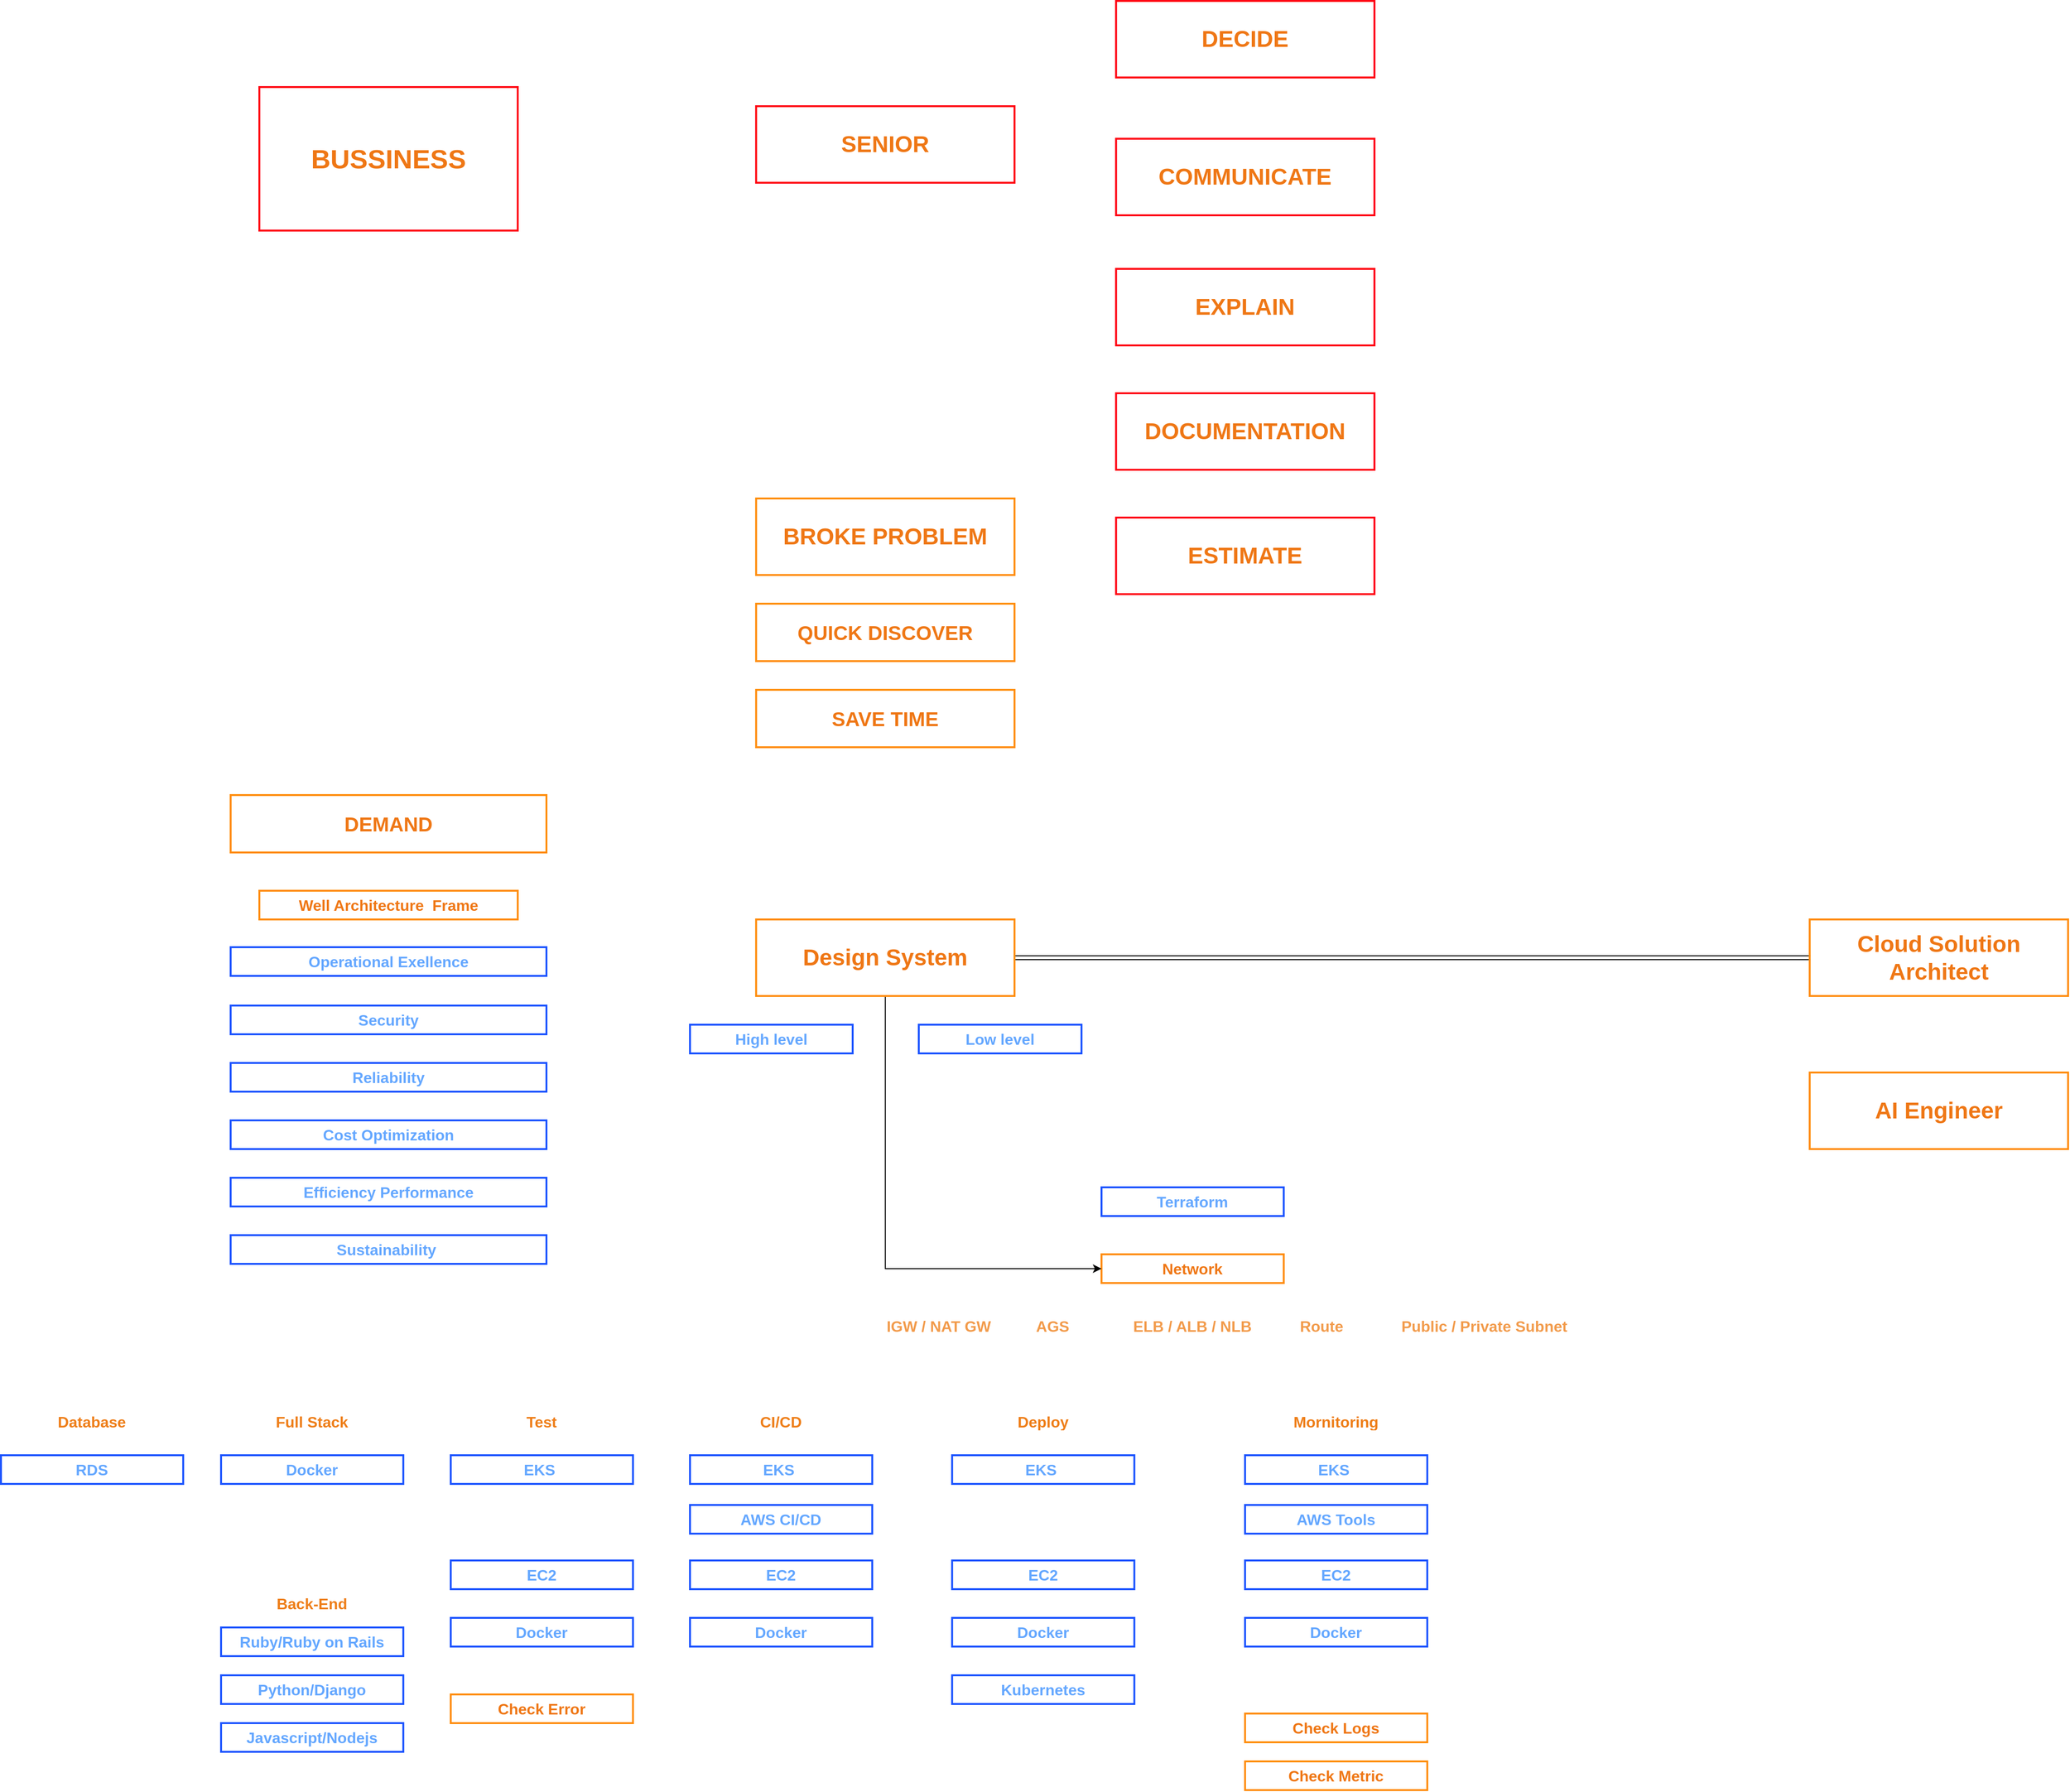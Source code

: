 <mxfile version="24.6.4" type="github" pages="2">
  <diagram name="Trang-1" id="ujEET1riT07Mne3FGxFI">
    <mxGraphModel dx="4017" dy="3039" grid="1" gridSize="10" guides="1" tooltips="1" connect="1" arrows="1" fold="1" page="1" pageScale="1" pageWidth="827" pageHeight="583" math="0" shadow="0">
      <root>
        <mxCell id="0" />
        <mxCell id="1" parent="0" />
        <mxCell id="cPMbkRboFeWKnEb1X97w-1" value="EKS&amp;nbsp;" style="text;html=1;strokeColor=#1a53ff;fillColor=none;align=center;verticalAlign=middle;whiteSpace=wrap;rounded=0;fontSize=16;fontStyle=1;fontColor=#64a7ff;strokeWidth=2;" parent="1" vertex="1">
          <mxGeometry x="203.89" y="210" width="190.41" height="30" as="geometry" />
        </mxCell>
        <mxCell id="cPMbkRboFeWKnEb1X97w-2" value="Deploy" style="text;html=1;strokeColor=none;fillColor=none;align=center;verticalAlign=middle;whiteSpace=wrap;rounded=0;fontSize=16;fontStyle=1;fontColor=#ed7100;opacity=80;textOpacity=90;" parent="1" vertex="1">
          <mxGeometry x="259.09" y="160" width="80" height="30" as="geometry" />
        </mxCell>
        <mxCell id="cPMbkRboFeWKnEb1X97w-4" value="EC2" style="text;html=1;strokeColor=#1a53ff;fillColor=none;align=center;verticalAlign=middle;whiteSpace=wrap;rounded=0;fontSize=16;fontStyle=1;fontColor=#64a7ff;strokeWidth=2;" parent="1" vertex="1">
          <mxGeometry x="203.89" y="320" width="190.41" height="30" as="geometry" />
        </mxCell>
        <mxCell id="cPMbkRboFeWKnEb1X97w-5" value="Kubernetes" style="text;html=1;strokeColor=#1a53ff;fillColor=none;align=center;verticalAlign=middle;whiteSpace=wrap;rounded=0;fontSize=16;fontStyle=1;fontColor=#64a7ff;strokeWidth=2;" parent="1" vertex="1">
          <mxGeometry x="203.89" y="440" width="190.41" height="30" as="geometry" />
        </mxCell>
        <mxCell id="cPMbkRboFeWKnEb1X97w-6" value="Docker" style="text;html=1;strokeColor=#1a53ff;fillColor=none;align=center;verticalAlign=middle;whiteSpace=wrap;rounded=0;fontSize=16;fontStyle=1;fontColor=#64a7ff;strokeWidth=2;" parent="1" vertex="1">
          <mxGeometry x="203.89" y="380" width="190.41" height="30" as="geometry" />
        </mxCell>
        <mxCell id="cPMbkRboFeWKnEb1X97w-8" value="Terraform" style="text;html=1;strokeColor=#1a53ff;fillColor=none;align=center;verticalAlign=middle;whiteSpace=wrap;rounded=0;fontSize=16;fontStyle=1;fontColor=#64a7ff;strokeWidth=2;" parent="1" vertex="1">
          <mxGeometry x="360" y="-70" width="190.41" height="30" as="geometry" />
        </mxCell>
        <mxCell id="cPMbkRboFeWKnEb1X97w-9" value="EKS&amp;nbsp;" style="text;html=1;strokeColor=#1a53ff;fillColor=none;align=center;verticalAlign=middle;whiteSpace=wrap;rounded=0;fontSize=16;fontStyle=1;fontColor=#64a7ff;strokeWidth=2;" parent="1" vertex="1">
          <mxGeometry x="510" y="210" width="190.41" height="30" as="geometry" />
        </mxCell>
        <mxCell id="cPMbkRboFeWKnEb1X97w-10" value="Mornitoring" style="text;html=1;strokeColor=none;fillColor=none;align=center;verticalAlign=middle;whiteSpace=wrap;rounded=0;fontSize=16;fontStyle=1;fontColor=#ed7100;opacity=80;textOpacity=90;" parent="1" vertex="1">
          <mxGeometry x="565.2" y="160" width="80" height="30" as="geometry" />
        </mxCell>
        <mxCell id="cPMbkRboFeWKnEb1X97w-11" value="EC2" style="text;html=1;strokeColor=#1a53ff;fillColor=none;align=center;verticalAlign=middle;whiteSpace=wrap;rounded=0;fontSize=16;fontStyle=1;fontColor=#64a7ff;strokeWidth=2;" parent="1" vertex="1">
          <mxGeometry x="509.99" y="320" width="190.41" height="30" as="geometry" />
        </mxCell>
        <mxCell id="cPMbkRboFeWKnEb1X97w-12" value="AWS Tools" style="text;html=1;strokeColor=#1a53ff;fillColor=none;align=center;verticalAlign=middle;whiteSpace=wrap;rounded=0;fontSize=16;fontStyle=1;fontColor=#64a7ff;strokeWidth=2;" parent="1" vertex="1">
          <mxGeometry x="510" y="262" width="190.41" height="30" as="geometry" />
        </mxCell>
        <mxCell id="cPMbkRboFeWKnEb1X97w-13" value="Docker" style="text;html=1;strokeColor=#1a53ff;fillColor=none;align=center;verticalAlign=middle;whiteSpace=wrap;rounded=0;fontSize=16;fontStyle=1;fontColor=#64a7ff;strokeWidth=2;" parent="1" vertex="1">
          <mxGeometry x="510" y="380" width="190.41" height="30" as="geometry" />
        </mxCell>
        <mxCell id="cPMbkRboFeWKnEb1X97w-14" value="EKS&amp;nbsp;" style="text;html=1;strokeColor=#1a53ff;fillColor=none;align=center;verticalAlign=middle;whiteSpace=wrap;rounded=0;fontSize=16;fontStyle=1;fontColor=#64a7ff;strokeWidth=2;" parent="1" vertex="1">
          <mxGeometry x="-70" y="210" width="190.41" height="30" as="geometry" />
        </mxCell>
        <mxCell id="cPMbkRboFeWKnEb1X97w-15" value="CI/CD" style="text;html=1;strokeColor=none;fillColor=none;align=center;verticalAlign=middle;whiteSpace=wrap;rounded=0;fontSize=16;fontStyle=1;fontColor=#ed7100;opacity=80;textOpacity=90;" parent="1" vertex="1">
          <mxGeometry x="-14.8" y="160" width="80" height="30" as="geometry" />
        </mxCell>
        <mxCell id="cPMbkRboFeWKnEb1X97w-16" value="EC2" style="text;html=1;strokeColor=#1a53ff;fillColor=none;align=center;verticalAlign=middle;whiteSpace=wrap;rounded=0;fontSize=16;fontStyle=1;fontColor=#64a7ff;strokeWidth=2;" parent="1" vertex="1">
          <mxGeometry x="-70.01" y="320" width="190.41" height="30" as="geometry" />
        </mxCell>
        <mxCell id="cPMbkRboFeWKnEb1X97w-17" value="AWS CI/CD" style="text;html=1;strokeColor=#1a53ff;fillColor=none;align=center;verticalAlign=middle;whiteSpace=wrap;rounded=0;fontSize=16;fontStyle=1;fontColor=#64a7ff;strokeWidth=2;" parent="1" vertex="1">
          <mxGeometry x="-70.01" y="262" width="190.41" height="30" as="geometry" />
        </mxCell>
        <mxCell id="cPMbkRboFeWKnEb1X97w-18" value="Docker" style="text;html=1;strokeColor=#1a53ff;fillColor=none;align=center;verticalAlign=middle;whiteSpace=wrap;rounded=0;fontSize=16;fontStyle=1;fontColor=#64a7ff;strokeWidth=2;" parent="1" vertex="1">
          <mxGeometry x="-70" y="380" width="190.41" height="30" as="geometry" />
        </mxCell>
        <mxCell id="-tKb0X7vPReTpXO9XSrU-1" value="Docker" style="text;html=1;strokeColor=#1a53ff;fillColor=none;align=center;verticalAlign=middle;whiteSpace=wrap;rounded=0;fontSize=16;fontStyle=1;fontColor=#64a7ff;strokeWidth=2;" parent="1" vertex="1">
          <mxGeometry x="-560" y="210" width="190.41" height="30" as="geometry" />
        </mxCell>
        <mxCell id="-tKb0X7vPReTpXO9XSrU-2" value="Full Stack" style="text;html=1;strokeColor=none;fillColor=none;align=center;verticalAlign=middle;whiteSpace=wrap;rounded=0;fontSize=16;fontStyle=1;fontColor=#ed7100;opacity=80;textOpacity=90;" parent="1" vertex="1">
          <mxGeometry x="-504.8" y="160" width="80" height="30" as="geometry" />
        </mxCell>
        <mxCell id="-tKb0X7vPReTpXO9XSrU-3" value="Database" style="text;html=1;strokeColor=none;fillColor=none;align=center;verticalAlign=middle;whiteSpace=wrap;rounded=0;fontSize=16;fontStyle=1;fontColor=#ed7100;opacity=80;textOpacity=90;" parent="1" vertex="1">
          <mxGeometry x="-734.8" y="160" width="80" height="30" as="geometry" />
        </mxCell>
        <mxCell id="-tKb0X7vPReTpXO9XSrU-4" value="Network" style="text;html=1;strokeColor=#ff8d0a;fillColor=none;align=center;verticalAlign=middle;whiteSpace=wrap;rounded=0;fontSize=16;fontStyle=1;fontColor=#ef7715;strokeWidth=2;" parent="1" vertex="1">
          <mxGeometry x="360" width="190.41" height="30" as="geometry" />
        </mxCell>
        <mxCell id="-tKb0X7vPReTpXO9XSrU-5" value="AGS" style="text;html=1;strokeColor=none;fillColor=none;align=center;verticalAlign=middle;whiteSpace=wrap;rounded=0;fontSize=16;fontStyle=1;fontColor=#ed7100;opacity=50;textOpacity=70;" parent="1" vertex="1">
          <mxGeometry x="269.09" y="60" width="80" height="30" as="geometry" />
        </mxCell>
        <mxCell id="-tKb0X7vPReTpXO9XSrU-6" value="ELB / ALB / NLB" style="text;html=1;strokeColor=none;fillColor=none;align=center;verticalAlign=middle;whiteSpace=wrap;rounded=0;fontSize=16;fontStyle=1;fontColor=#ed7100;opacity=50;textOpacity=70;" parent="1" vertex="1">
          <mxGeometry x="385.21" y="60" width="140" height="30" as="geometry" />
        </mxCell>
        <mxCell id="-tKb0X7vPReTpXO9XSrU-7" value="Route" style="text;html=1;strokeColor=none;fillColor=none;align=center;verticalAlign=middle;whiteSpace=wrap;rounded=0;fontSize=16;fontStyle=1;fontColor=#ed7100;opacity=50;textOpacity=70;" parent="1" vertex="1">
          <mxGeometry x="550.41" y="60" width="80" height="30" as="geometry" />
        </mxCell>
        <mxCell id="-tKb0X7vPReTpXO9XSrU-8" value="Public / Private Subnet" style="text;html=1;strokeColor=none;fillColor=none;align=center;verticalAlign=middle;whiteSpace=wrap;rounded=0;fontSize=16;fontStyle=1;fontColor=#ed7100;opacity=50;textOpacity=70;" parent="1" vertex="1">
          <mxGeometry x="670" y="60" width="180" height="30" as="geometry" />
        </mxCell>
        <mxCell id="-tKb0X7vPReTpXO9XSrU-9" value="IGW / NAT GW" style="text;html=1;strokeColor=none;fillColor=none;align=center;verticalAlign=middle;whiteSpace=wrap;rounded=0;fontSize=16;fontStyle=1;fontColor=#ed7100;opacity=50;textOpacity=70;" parent="1" vertex="1">
          <mxGeometry x="130" y="60" width="120" height="30" as="geometry" />
        </mxCell>
        <mxCell id="-tKb0X7vPReTpXO9XSrU-10" value="RDS" style="text;html=1;strokeColor=#1a53ff;fillColor=none;align=center;verticalAlign=middle;whiteSpace=wrap;rounded=0;fontSize=16;fontStyle=1;fontColor=#64a7ff;strokeWidth=2;" parent="1" vertex="1">
          <mxGeometry x="-790" y="210" width="190.41" height="30" as="geometry" />
        </mxCell>
        <mxCell id="-tKb0X7vPReTpXO9XSrU-13" value="Well Architecture&amp;nbsp; Frame" style="text;html=1;strokeColor=#ff8d0a;fillColor=none;align=center;verticalAlign=middle;whiteSpace=wrap;rounded=0;fontSize=16;fontStyle=1;fontColor=#ef7715;strokeWidth=2;" parent="1" vertex="1">
          <mxGeometry x="-520" y="-380" width="270" height="30" as="geometry" />
        </mxCell>
        <mxCell id="-tKb0X7vPReTpXO9XSrU-14" value="Operational Exellence" style="text;html=1;strokeColor=#1a53ff;fillColor=none;align=center;verticalAlign=middle;whiteSpace=wrap;rounded=0;fontSize=16;fontStyle=1;fontColor=#64a7ff;strokeWidth=2;" parent="1" vertex="1">
          <mxGeometry x="-550" y="-321" width="330" height="30" as="geometry" />
        </mxCell>
        <mxCell id="-tKb0X7vPReTpXO9XSrU-16" value="Security" style="text;html=1;strokeColor=#1a53ff;fillColor=none;align=center;verticalAlign=middle;whiteSpace=wrap;rounded=0;fontSize=16;fontStyle=1;fontColor=#64a7ff;strokeWidth=2;" parent="1" vertex="1">
          <mxGeometry x="-550" y="-260" width="330" height="30" as="geometry" />
        </mxCell>
        <mxCell id="-tKb0X7vPReTpXO9XSrU-17" value="Reliability" style="text;html=1;strokeColor=#1a53ff;fillColor=none;align=center;verticalAlign=middle;whiteSpace=wrap;rounded=0;fontSize=16;fontStyle=1;fontColor=#64a7ff;strokeWidth=2;" parent="1" vertex="1">
          <mxGeometry x="-550" y="-200" width="330" height="30" as="geometry" />
        </mxCell>
        <mxCell id="-tKb0X7vPReTpXO9XSrU-18" value="Cost Optimization" style="text;html=1;strokeColor=#1a53ff;fillColor=none;align=center;verticalAlign=middle;whiteSpace=wrap;rounded=0;fontSize=16;fontStyle=1;fontColor=#64a7ff;strokeWidth=2;" parent="1" vertex="1">
          <mxGeometry x="-550" y="-140" width="330" height="30" as="geometry" />
        </mxCell>
        <mxCell id="-tKb0X7vPReTpXO9XSrU-19" value="Efficiency Performance" style="text;html=1;strokeColor=#1a53ff;fillColor=none;align=center;verticalAlign=middle;whiteSpace=wrap;rounded=0;fontSize=16;fontStyle=1;fontColor=#64a7ff;strokeWidth=2;" parent="1" vertex="1">
          <mxGeometry x="-550" y="-80" width="330" height="30" as="geometry" />
        </mxCell>
        <mxCell id="-tKb0X7vPReTpXO9XSrU-20" value="Sustainability&amp;nbsp;" style="text;html=1;strokeColor=#1a53ff;fillColor=none;align=center;verticalAlign=middle;whiteSpace=wrap;rounded=0;fontSize=16;fontStyle=1;fontColor=#64a7ff;strokeWidth=2;" parent="1" vertex="1">
          <mxGeometry x="-550" y="-20" width="330" height="30" as="geometry" />
        </mxCell>
        <mxCell id="-tKb0X7vPReTpXO9XSrU-23" style="edgeStyle=orthogonalEdgeStyle;rounded=0;orthogonalLoop=1;jettySize=auto;html=1;exitX=0.5;exitY=1;exitDx=0;exitDy=0;entryX=0;entryY=0.5;entryDx=0;entryDy=0;" parent="1" source="-tKb0X7vPReTpXO9XSrU-21" target="-tKb0X7vPReTpXO9XSrU-4" edge="1">
          <mxGeometry relative="1" as="geometry" />
        </mxCell>
        <mxCell id="AHxGHxpkZG729FD5Jr13-1" style="edgeStyle=orthogonalEdgeStyle;rounded=0;orthogonalLoop=1;jettySize=auto;html=1;entryX=0;entryY=0.5;entryDx=0;entryDy=0;shape=link;" parent="1" source="-tKb0X7vPReTpXO9XSrU-21" target="VqSbP30gdeHqLsABzozv-1" edge="1">
          <mxGeometry relative="1" as="geometry" />
        </mxCell>
        <mxCell id="-tKb0X7vPReTpXO9XSrU-21" value="&lt;font style=&quot;font-size: 24px;&quot;&gt;Design System&lt;/font&gt;" style="text;html=1;strokeColor=#ff8d0a;fillColor=none;align=center;verticalAlign=middle;whiteSpace=wrap;rounded=0;fontSize=16;fontStyle=1;fontColor=#ef7715;strokeWidth=2;" parent="1" vertex="1">
          <mxGeometry x="-0.91" y="-350" width="270" height="80" as="geometry" />
        </mxCell>
        <mxCell id="-tKb0X7vPReTpXO9XSrU-24" value="High level" style="text;html=1;strokeColor=#1a53ff;fillColor=none;align=center;verticalAlign=middle;whiteSpace=wrap;rounded=0;fontSize=16;fontStyle=1;fontColor=#64a7ff;strokeWidth=2;" parent="1" vertex="1">
          <mxGeometry x="-70.01" y="-240" width="170" height="30" as="geometry" />
        </mxCell>
        <mxCell id="-tKb0X7vPReTpXO9XSrU-25" value="Low level" style="text;html=1;strokeColor=#1a53ff;fillColor=none;align=center;verticalAlign=middle;whiteSpace=wrap;rounded=0;fontSize=16;fontStyle=1;fontColor=#64a7ff;strokeWidth=2;" parent="1" vertex="1">
          <mxGeometry x="169.09" y="-240" width="170" height="30" as="geometry" />
        </mxCell>
        <mxCell id="VJEER4OFfLnJNh75TgYW-2" value="Test" style="text;html=1;strokeColor=none;fillColor=none;align=center;verticalAlign=middle;whiteSpace=wrap;rounded=0;fontSize=16;fontStyle=1;fontColor=#ed7100;opacity=80;textOpacity=90;" parent="1" vertex="1">
          <mxGeometry x="-264.8" y="160" width="80" height="30" as="geometry" />
        </mxCell>
        <mxCell id="VJEER4OFfLnJNh75TgYW-3" value="EKS&amp;nbsp;" style="text;html=1;strokeColor=#1a53ff;fillColor=none;align=center;verticalAlign=middle;whiteSpace=wrap;rounded=0;fontSize=16;fontStyle=1;fontColor=#64a7ff;strokeWidth=2;" parent="1" vertex="1">
          <mxGeometry x="-320" y="210" width="190.41" height="30" as="geometry" />
        </mxCell>
        <mxCell id="VJEER4OFfLnJNh75TgYW-4" value="EC2" style="text;html=1;strokeColor=#1a53ff;fillColor=none;align=center;verticalAlign=middle;whiteSpace=wrap;rounded=0;fontSize=16;fontStyle=1;fontColor=#64a7ff;strokeWidth=2;" parent="1" vertex="1">
          <mxGeometry x="-320.01" y="320" width="190.41" height="30" as="geometry" />
        </mxCell>
        <mxCell id="VJEER4OFfLnJNh75TgYW-6" value="Docker" style="text;html=1;strokeColor=#1a53ff;fillColor=none;align=center;verticalAlign=middle;whiteSpace=wrap;rounded=0;fontSize=16;fontStyle=1;fontColor=#64a7ff;strokeWidth=2;" parent="1" vertex="1">
          <mxGeometry x="-320" y="380" width="190.41" height="30" as="geometry" />
        </mxCell>
        <mxCell id="_DJAbIojodz0pSCEuxrS-1" value="&lt;span style=&quot;font-size: 24px;&quot;&gt;BROKE PROBLEM&lt;/span&gt;" style="text;html=1;strokeColor=#ff8d0a;fillColor=none;align=center;verticalAlign=middle;whiteSpace=wrap;rounded=0;fontSize=16;fontStyle=1;fontColor=#ef7715;strokeWidth=2;" parent="1" vertex="1">
          <mxGeometry x="-0.91" y="-790" width="270" height="80" as="geometry" />
        </mxCell>
        <mxCell id="_DJAbIojodz0pSCEuxrS-2" value="QUICK DISCOVER" style="text;html=1;strokeColor=#ff8d0a;fillColor=none;align=center;verticalAlign=middle;whiteSpace=wrap;rounded=0;fontSize=21;fontStyle=1;fontColor=#ef7715;strokeWidth=2;" parent="1" vertex="1">
          <mxGeometry x="-0.91" y="-680" width="270" height="60" as="geometry" />
        </mxCell>
        <mxCell id="rnrWlKSzuoKKv4Rg9jxv-1" value="DEMAND" style="text;html=1;strokeColor=#ff8d0a;fillColor=none;align=center;verticalAlign=middle;whiteSpace=wrap;rounded=0;fontSize=21;fontStyle=1;fontColor=#ef7715;strokeWidth=2;" parent="1" vertex="1">
          <mxGeometry x="-550" y="-480" width="330" height="60" as="geometry" />
        </mxCell>
        <mxCell id="VqSbP30gdeHqLsABzozv-1" value="&lt;font style=&quot;font-size: 24px;&quot;&gt;Cloud Solution Architect&lt;/font&gt;" style="text;html=1;strokeColor=#ff8d0a;fillColor=none;align=center;verticalAlign=middle;whiteSpace=wrap;rounded=0;fontSize=16;fontStyle=1;fontColor=#ef7715;strokeWidth=2;" parent="1" vertex="1">
          <mxGeometry x="1100" y="-350" width="270" height="80" as="geometry" />
        </mxCell>
        <mxCell id="VqSbP30gdeHqLsABzozv-3" value="SAVE TIME" style="text;html=1;strokeColor=#ff8d0a;fillColor=none;align=center;verticalAlign=middle;whiteSpace=wrap;rounded=0;fontSize=21;fontStyle=1;fontColor=#ef7715;strokeWidth=2;" parent="1" vertex="1">
          <mxGeometry x="-0.9" y="-590" width="270" height="60" as="geometry" />
        </mxCell>
        <mxCell id="hmmZ-md2p80IemaL2Qtf-1" value="Ruby/Ruby on Rails&lt;span style=&quot;color: rgba(0, 0, 0, 0); font-family: monospace; font-size: 0px; font-weight: 400; text-align: start; text-wrap: nowrap;&quot;&gt;%3CmxGraphModel%3E%3Croot%3E%3CmxCell%20id%3D%220%22%2F%3E%3CmxCell%20id%3D%221%22%20parent%3D%220%22%2F%3E%3CmxCell%20id%3D%222%22%20value%3D%22Docker%22%20style%3D%22text%3Bhtml%3D1%3BstrokeColor%3D%231a53ff%3BfillColor%3Dnone%3Balign%3Dcenter%3BverticalAlign%3Dmiddle%3BwhiteSpace%3Dwrap%3Brounded%3D0%3BfontSize%3D16%3BfontStyle%3D1%3BfontColor%3D%2364a7ff%3BstrokeWidth%3D2%3B%22%20vertex%3D%221%22%20parent%3D%221%22%3E%3CmxGeometry%20x%3D%22-560%22%20y%3D%22210%22%20width%3D%22190.41%22%20height%3D%2230%22%20as%3D%22geometry%22%2F%3E%3C%2FmxCell%3E%3C%2Froot%3E%3C%2FmxGraphModel%3E&lt;/span&gt;" style="text;html=1;strokeColor=#1a53ff;fillColor=none;align=center;verticalAlign=middle;whiteSpace=wrap;rounded=0;fontSize=16;fontStyle=1;fontColor=#64a7ff;strokeWidth=2;" parent="1" vertex="1">
          <mxGeometry x="-560" y="390" width="190.41" height="30" as="geometry" />
        </mxCell>
        <mxCell id="hmmZ-md2p80IemaL2Qtf-2" value="Python/Django" style="text;html=1;strokeColor=#1a53ff;fillColor=none;align=center;verticalAlign=middle;whiteSpace=wrap;rounded=0;fontSize=16;fontStyle=1;fontColor=#64a7ff;strokeWidth=2;" parent="1" vertex="1">
          <mxGeometry x="-560" y="440" width="190.41" height="30" as="geometry" />
        </mxCell>
        <mxCell id="hmmZ-md2p80IemaL2Qtf-3" value="Javascript/Nodejs" style="text;html=1;strokeColor=#1a53ff;fillColor=none;align=center;verticalAlign=middle;whiteSpace=wrap;rounded=0;fontSize=16;fontStyle=1;fontColor=#64a7ff;strokeWidth=2;" parent="1" vertex="1">
          <mxGeometry x="-560" y="490" width="190.41" height="30" as="geometry" />
        </mxCell>
        <mxCell id="hmmZ-md2p80IemaL2Qtf-4" value="Back-End" style="text;html=1;strokeColor=none;fillColor=none;align=center;verticalAlign=middle;whiteSpace=wrap;rounded=0;fontSize=16;fontStyle=1;fontColor=#ed7100;opacity=80;textOpacity=90;" parent="1" vertex="1">
          <mxGeometry x="-504.8" y="350" width="80" height="30" as="geometry" />
        </mxCell>
        <mxCell id="CieUn2j9MuOwByOzaxfd-1" value="&lt;span style=&quot;font-size: 24px;&quot;&gt;SENIOR&lt;/span&gt;" style="text;html=1;strokeColor=#FF0011;fillColor=none;align=center;verticalAlign=middle;whiteSpace=wrap;rounded=0;fontSize=16;fontStyle=1;fontColor=#ef7715;strokeWidth=2;" parent="1" vertex="1">
          <mxGeometry x="-0.9" y="-1200" width="270" height="80" as="geometry" />
        </mxCell>
        <mxCell id="CieUn2j9MuOwByOzaxfd-2" value="&lt;span style=&quot;font-size: 24px;&quot;&gt;DECIDE&lt;/span&gt;" style="text;html=1;strokeColor=#FF0011;fillColor=none;align=center;verticalAlign=middle;whiteSpace=wrap;rounded=0;fontSize=16;fontStyle=1;fontColor=#ef7715;strokeWidth=2;" parent="1" vertex="1">
          <mxGeometry x="375.2" y="-1310" width="270" height="80" as="geometry" />
        </mxCell>
        <mxCell id="CieUn2j9MuOwByOzaxfd-3" value="&lt;span style=&quot;font-size: 24px;&quot;&gt;COMMUNICATE&lt;/span&gt;" style="text;html=1;strokeColor=#FF0011;fillColor=none;align=center;verticalAlign=middle;whiteSpace=wrap;rounded=0;fontSize=16;fontStyle=1;fontColor=#ef7715;strokeWidth=2;" parent="1" vertex="1">
          <mxGeometry x="375.2" y="-1166" width="270" height="80" as="geometry" />
        </mxCell>
        <mxCell id="CieUn2j9MuOwByOzaxfd-4" value="&lt;span style=&quot;font-size: 24px;&quot;&gt;EXPLAIN&lt;/span&gt;" style="text;html=1;strokeColor=#FF0011;fillColor=none;align=center;verticalAlign=middle;whiteSpace=wrap;rounded=0;fontSize=16;fontStyle=1;fontColor=#ef7715;strokeWidth=2;" parent="1" vertex="1">
          <mxGeometry x="375.2" y="-1030" width="270" height="80" as="geometry" />
        </mxCell>
        <mxCell id="4g-upzfsBoQSluLP9EnY-1" value="&lt;span style=&quot;font-size: 28px;&quot;&gt;BUSSINESS&lt;/span&gt;" style="text;html=1;strokeColor=#FF0011;fillColor=none;align=center;verticalAlign=middle;whiteSpace=wrap;rounded=0;fontSize=16;fontStyle=1;fontColor=#ef7715;strokeWidth=2;" parent="1" vertex="1">
          <mxGeometry x="-520" y="-1220" width="270" height="150" as="geometry" />
        </mxCell>
        <mxCell id="4g-upzfsBoQSluLP9EnY-2" value="&lt;span style=&quot;font-size: 24px;&quot;&gt;DOCUMENTATION&lt;/span&gt;" style="text;html=1;strokeColor=#FF0011;fillColor=none;align=center;verticalAlign=middle;whiteSpace=wrap;rounded=0;fontSize=16;fontStyle=1;fontColor=#ef7715;strokeWidth=2;" parent="1" vertex="1">
          <mxGeometry x="375.2" y="-900" width="270" height="80" as="geometry" />
        </mxCell>
        <mxCell id="4g-upzfsBoQSluLP9EnY-3" value="&lt;span style=&quot;font-size: 24px;&quot;&gt;AI Engineer&lt;/span&gt;" style="text;html=1;strokeColor=#ff8d0a;fillColor=none;align=center;verticalAlign=middle;whiteSpace=wrap;rounded=0;fontSize=16;fontStyle=1;fontColor=#ef7715;strokeWidth=2;" parent="1" vertex="1">
          <mxGeometry x="1100" y="-190" width="270" height="80" as="geometry" />
        </mxCell>
        <mxCell id="qi1XNa2taDHu1fNkGAk2-1" value="&lt;span style=&quot;font-size: 24px;&quot;&gt;ESTIMATE&lt;/span&gt;" style="text;html=1;strokeColor=#FF0011;fillColor=none;align=center;verticalAlign=middle;whiteSpace=wrap;rounded=0;fontSize=16;fontStyle=1;fontColor=#ef7715;strokeWidth=2;" parent="1" vertex="1">
          <mxGeometry x="375.2" y="-770" width="270" height="80" as="geometry" />
        </mxCell>
        <mxCell id="4dDg5o5YlyH3D9cVlC7b-1" value="Check Logs" style="text;html=1;strokeColor=#ff8d0a;fillColor=none;align=center;verticalAlign=middle;whiteSpace=wrap;rounded=0;fontSize=16;fontStyle=1;fontColor=#ef7715;strokeWidth=2;" vertex="1" parent="1">
          <mxGeometry x="509.99" y="480" width="190.41" height="30" as="geometry" />
        </mxCell>
        <mxCell id="4dDg5o5YlyH3D9cVlC7b-2" value="Check Metric" style="text;html=1;strokeColor=#ff8d0a;fillColor=none;align=center;verticalAlign=middle;whiteSpace=wrap;rounded=0;fontSize=16;fontStyle=1;fontColor=#ef7715;strokeWidth=2;" vertex="1" parent="1">
          <mxGeometry x="510" y="530" width="190.41" height="30" as="geometry" />
        </mxCell>
        <mxCell id="4dDg5o5YlyH3D9cVlC7b-3" value="Check Error" style="text;html=1;strokeColor=#ff8d0a;fillColor=none;align=center;verticalAlign=middle;whiteSpace=wrap;rounded=0;fontSize=16;fontStyle=1;fontColor=#ef7715;strokeWidth=2;" vertex="1" parent="1">
          <mxGeometry x="-320.01" y="460" width="190.41" height="30" as="geometry" />
        </mxCell>
      </root>
    </mxGraphModel>
  </diagram>
  <diagram id="3_FGpyyhbwwYuc1fviyi" name="Trang-2">
    <mxGraphModel dx="2646" dy="1564" grid="1" gridSize="10" guides="1" tooltips="1" connect="1" arrows="1" fold="1" page="1" pageScale="1" pageWidth="583" pageHeight="827" math="0" shadow="0">
      <root>
        <mxCell id="0" />
        <mxCell id="1" parent="0" />
        <mxCell id="xelkaUk8tfH8t2lGH7X8-1" value="&lt;font style=&quot;font-size: 24px;&quot;&gt;Money Career&lt;/font&gt;" style="text;html=1;strokeColor=#ff8d0a;fillColor=none;align=center;verticalAlign=middle;whiteSpace=wrap;rounded=0;fontSize=16;fontStyle=1;fontColor=#ef7715;strokeWidth=2;" vertex="1" parent="1">
          <mxGeometry x="-130" y="-510" width="270" height="80" as="geometry" />
        </mxCell>
        <mxCell id="xelkaUk8tfH8t2lGH7X8-2" value="Engineer" style="text;html=1;strokeColor=#1a53ff;fillColor=none;align=center;verticalAlign=middle;whiteSpace=wrap;rounded=0;fontSize=16;fontStyle=1;fontColor=#64a7ff;strokeWidth=2;" vertex="1" parent="1">
          <mxGeometry x="-440" y="-550" width="170" height="30" as="geometry" />
        </mxCell>
        <mxCell id="xelkaUk8tfH8t2lGH7X8-3" value="Low level" style="text;html=1;strokeColor=#1a53ff;fillColor=none;align=center;verticalAlign=middle;whiteSpace=wrap;rounded=0;fontSize=16;fontStyle=1;fontColor=#64a7ff;strokeWidth=2;" vertex="1" parent="1">
          <mxGeometry x="350" y="-800" width="170" height="30" as="geometry" />
        </mxCell>
        <mxCell id="xelkaUk8tfH8t2lGH7X8-4" value="High level" style="text;html=1;strokeColor=#1a53ff;fillColor=none;align=center;verticalAlign=middle;whiteSpace=wrap;rounded=0;fontSize=16;fontStyle=1;fontColor=#64a7ff;strokeWidth=2;" vertex="1" parent="1">
          <mxGeometry x="350" y="-730" width="170" height="30" as="geometry" />
        </mxCell>
        <mxCell id="xelkaUk8tfH8t2lGH7X8-5" value="YTB" style="text;html=1;strokeColor=#1a53ff;fillColor=none;align=center;verticalAlign=middle;whiteSpace=wrap;rounded=0;fontSize=16;fontStyle=1;fontColor=#64a7ff;strokeWidth=2;" vertex="1" parent="1">
          <mxGeometry x="260" y="-380" width="170" height="30" as="geometry" />
        </mxCell>
        <mxCell id="xelkaUk8tfH8t2lGH7X8-7" value="Use time to best" style="text;html=1;strokeColor=#1a53ff;fillColor=none;align=center;verticalAlign=middle;whiteSpace=wrap;rounded=0;fontSize=16;fontStyle=1;fontColor=#64a7ff;strokeWidth=2;" vertex="1" parent="1">
          <mxGeometry x="-680" y="-630" width="170" height="30" as="geometry" />
        </mxCell>
        <mxCell id="xelkaUk8tfH8t2lGH7X8-9" value="3 years 22-25 15-7-2027" style="text;html=1;strokeColor=#1a53ff;fillColor=none;align=center;verticalAlign=middle;whiteSpace=wrap;rounded=0;fontSize=16;fontStyle=1;fontColor=#64a7ff;strokeWidth=2;" vertex="1" parent="1">
          <mxGeometry x="-100" y="-590" width="200" height="50" as="geometry" />
        </mxCell>
        <mxCell id="xelkaUk8tfH8t2lGH7X8-10" value="&lt;font color=&quot;#287619&quot;&gt;House Apartment Home&lt;/font&gt;" style="text;html=1;strokeColor=#2bb110;fillColor=none;align=center;verticalAlign=middle;whiteSpace=wrap;rounded=0;fontSize=16;fontStyle=1;fontColor=#48df2a;strokeWidth=2;" vertex="1" parent="1">
          <mxGeometry x="-145" y="-310" width="300" height="30" as="geometry" />
        </mxCell>
        <mxCell id="xelkaUk8tfH8t2lGH7X8-11" value="&lt;font color=&quot;#287619&quot;&gt;Car&lt;/font&gt;" style="text;html=1;strokeColor=#2bb110;fillColor=none;align=center;verticalAlign=middle;whiteSpace=wrap;rounded=0;fontSize=16;fontStyle=1;fontColor=#48df2a;strokeWidth=2;" vertex="1" parent="1">
          <mxGeometry x="-82.5" y="-230" width="165" height="30" as="geometry" />
        </mxCell>
      </root>
    </mxGraphModel>
  </diagram>
</mxfile>
